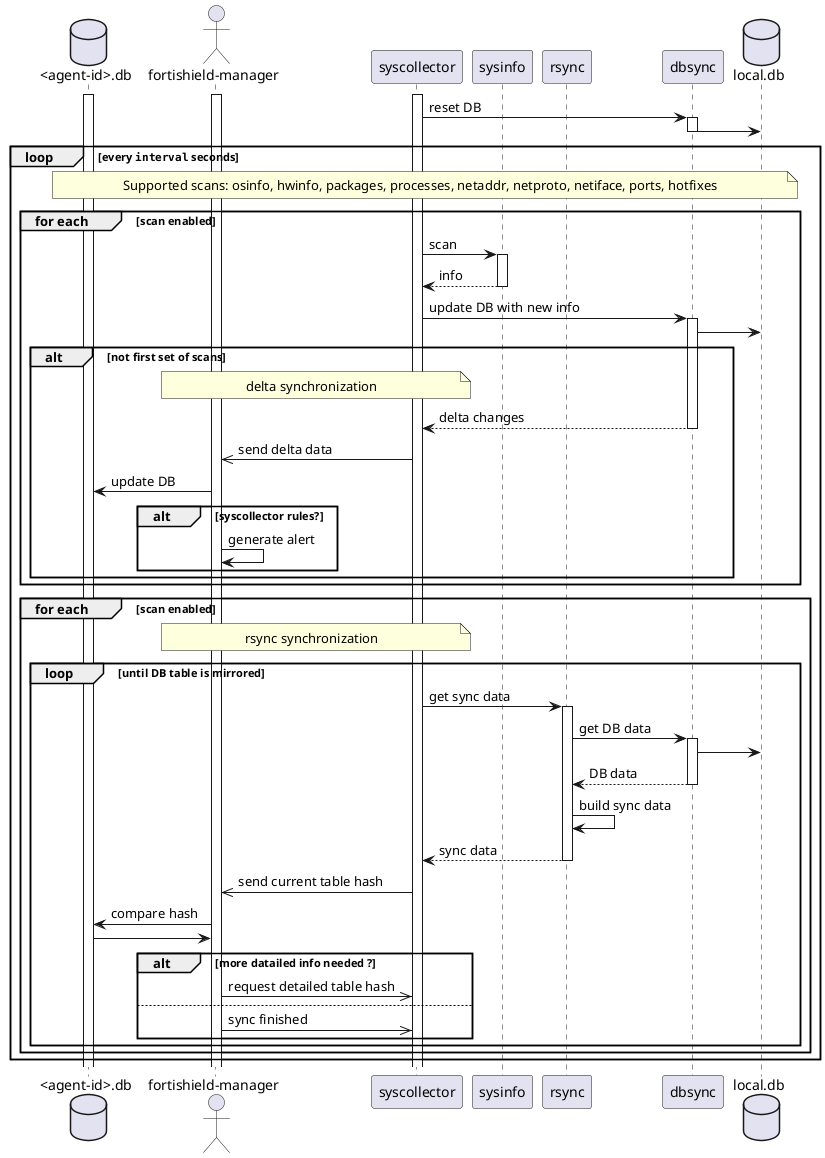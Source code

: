 ' Copyright (C) 2015, Fortishield Inc.
' Created by Fortishield, Inc. <info@fortishield.github.io>.
' This program is free software; you can redistribute it and/or modify it under the terms of GPLv2

@startuml syscollector

database "<agent-id>.db" as agent.db
actor "fortishield-manager" as manager
participant syscollector as sysco
participant sysinfo as info
participant rsync
participant dbsync
database local.db as ldb

activate sysco
activate manager
activate agent.db


sysco -> dbsync ++: reset DB
dbsync -> ldb --

loop every ""interval"" seconds
    note across: Supported scans: osinfo, hwinfo, packages, processes, netaddr, netproto, netiface, ports, hotfixes
    group for each [scan enabled]
        sysco -> info ++: scan
        sysco <-- info --: info
        sysco -> dbsync++ : update DB with new info
        dbsync -> ldb
        alt not first set of scans
            note over manager, sysco
                delta synchronization
            end note
            dbsync --> sysco --: delta changes
            sysco ->> manager : send delta data
            manager -> agent.db: update DB
            alt syscollector rules?
            manager -> manager: generate alert
            end
        end
    end
    group for each [scan enabled]
        note over manager, sysco
            rsync synchronization
        end note
        loop until DB table is mirrored
            sysco -> rsync++ : get sync data
            rsync -> dbsync++ : get DB data
            dbsync -> ldb
            rsync <-- dbsync-- : DB data
            rsync -> rsync : build sync data
            rsync --> sysco --: sync data
            sysco ->> manager : send current table hash
            manager -> agent.db: compare hash
            manager <- agent.db
            alt more datailed info needed ?
                sysco <<- manager : request detailed table hash
            else
                sysco <<- manager : sync finished
            end
        end
    end
end

@enduml

